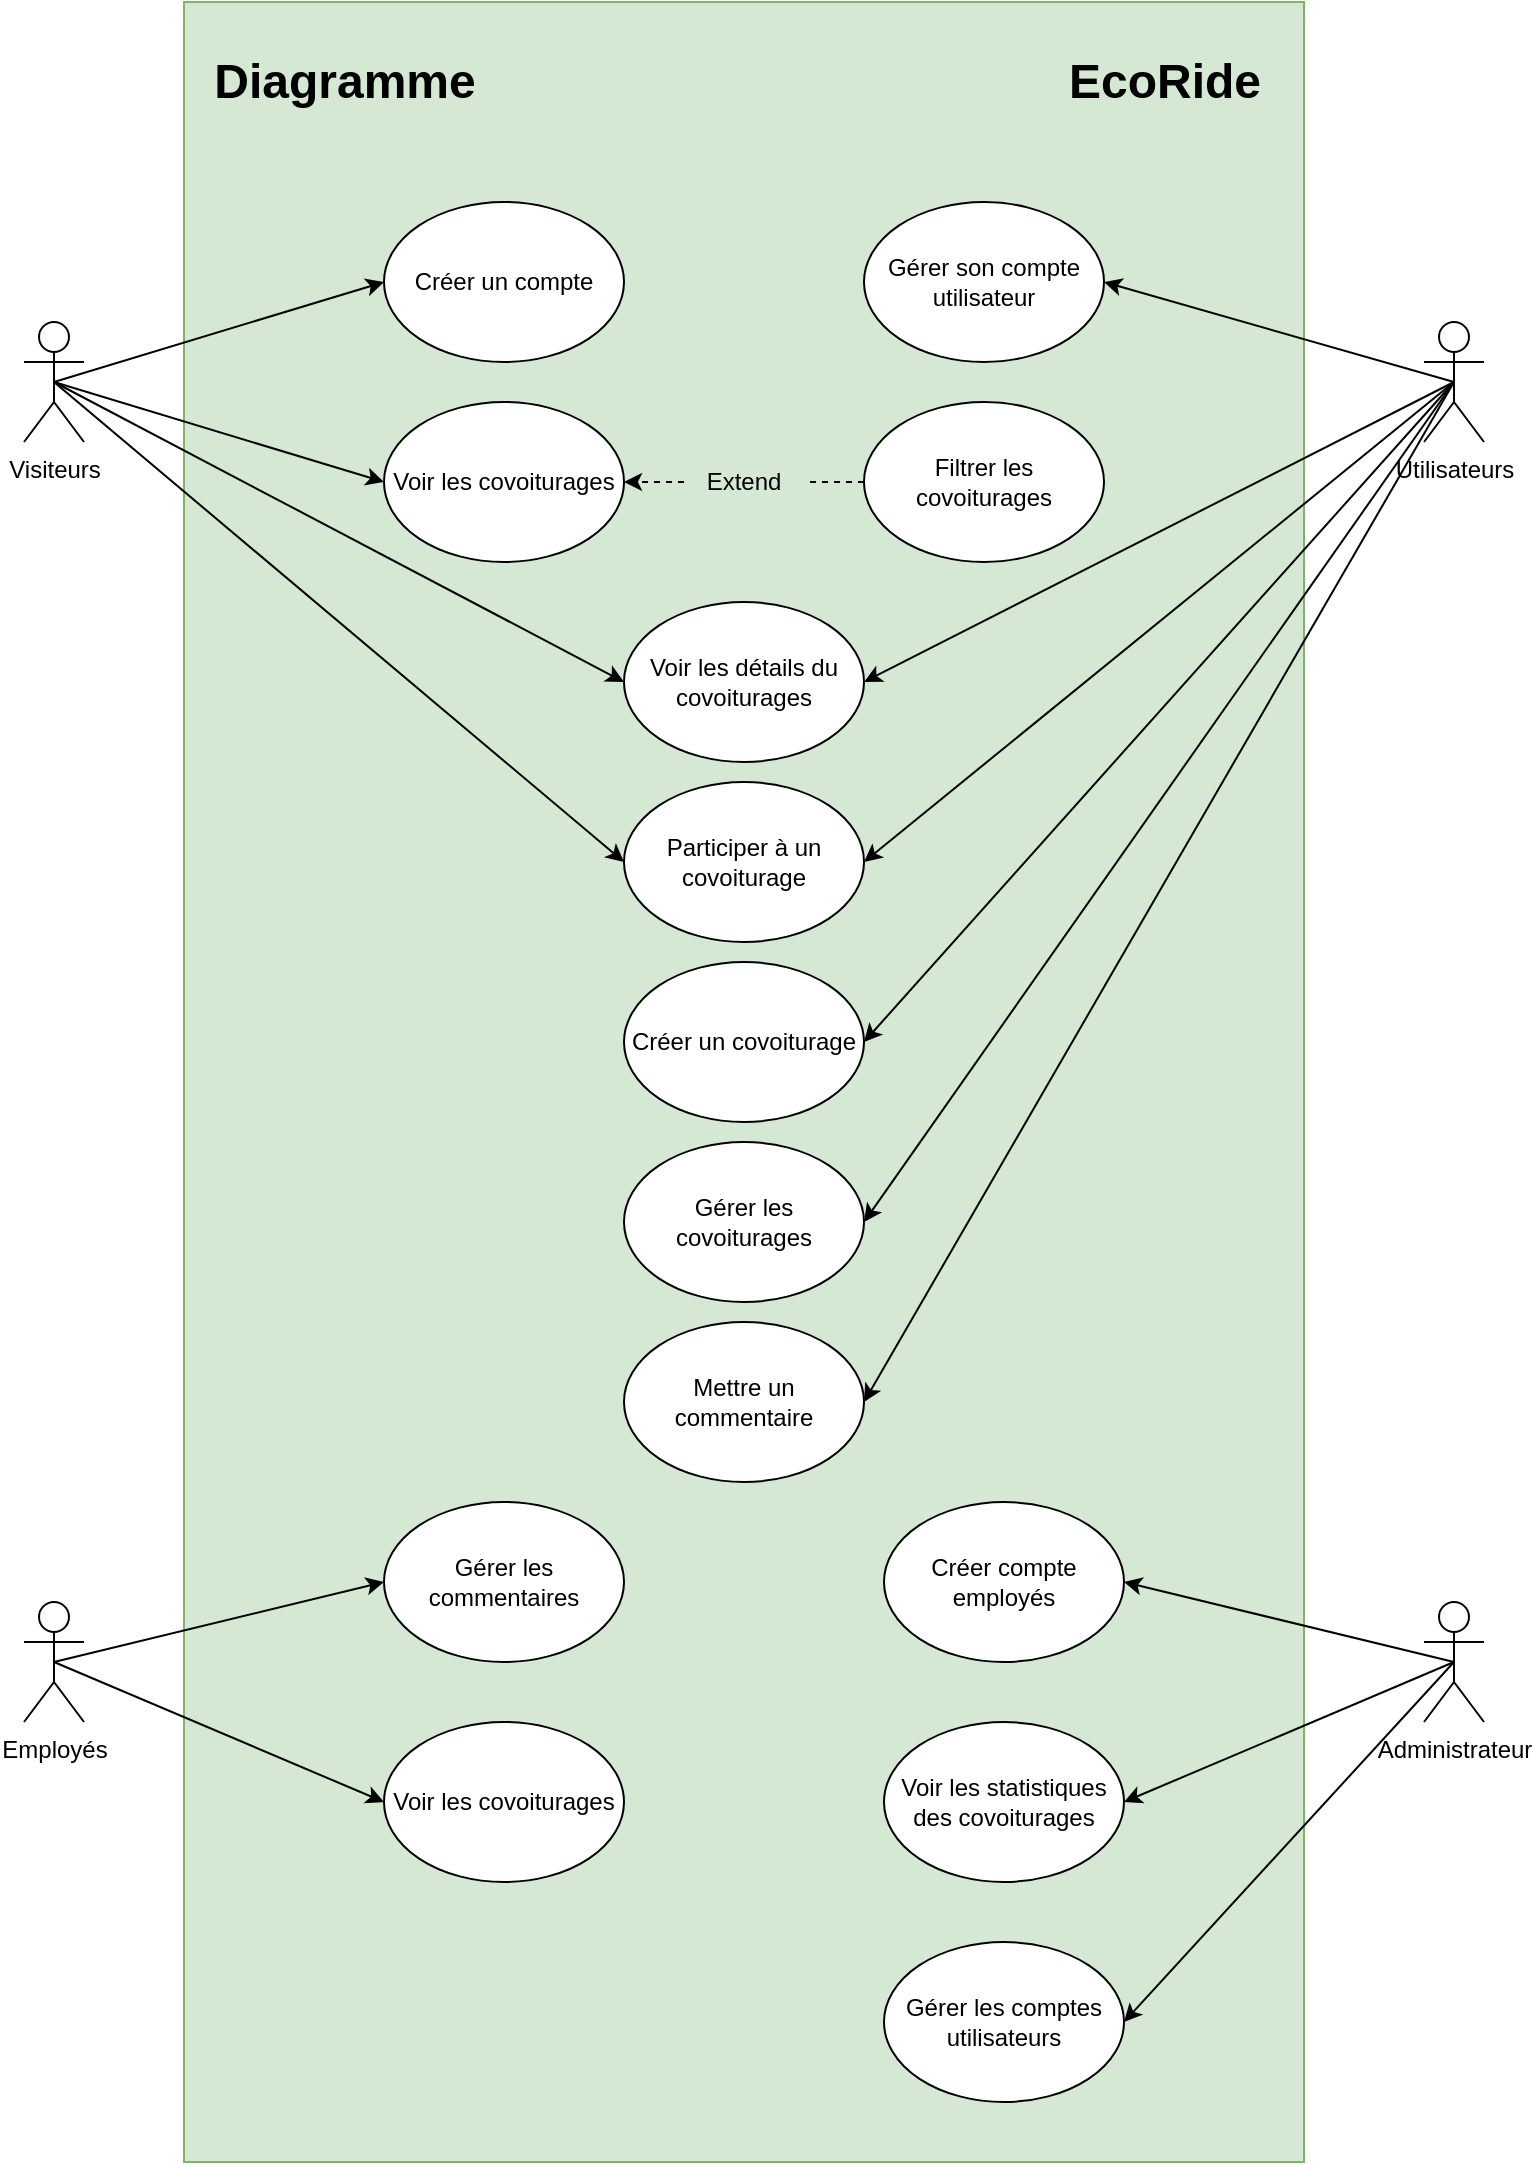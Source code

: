 <mxfile version="26.1.1">
  <diagram name="Page-1" id="bF96TFE8hs4x7LZTWJ2N">
    <mxGraphModel dx="1006" dy="585" grid="1" gridSize="10" guides="1" tooltips="1" connect="1" arrows="1" fold="1" page="1" pageScale="1" pageWidth="827" pageHeight="1169" math="0" shadow="0">
      <root>
        <mxCell id="0" />
        <mxCell id="1" parent="0" />
        <mxCell id="Abiv6Rj1oMwlsTEfeYQ6-1" value="" style="rounded=0;whiteSpace=wrap;html=1;fillColor=#d5e8d4;strokeColor=#82b366;" vertex="1" parent="1">
          <mxGeometry x="120" y="40" width="560" height="1080" as="geometry" />
        </mxCell>
        <mxCell id="Abiv6Rj1oMwlsTEfeYQ6-2" value="EcoRide" style="text;strokeColor=none;fillColor=none;html=1;fontSize=24;fontStyle=1;verticalAlign=middle;align=center;" vertex="1" parent="1">
          <mxGeometry x="560" y="60" width="100" height="40" as="geometry" />
        </mxCell>
        <mxCell id="Abiv6Rj1oMwlsTEfeYQ6-3" value="Diagramme" style="text;strokeColor=none;fillColor=none;html=1;fontSize=24;fontStyle=1;verticalAlign=middle;align=center;" vertex="1" parent="1">
          <mxGeometry x="150" y="60" width="100" height="40" as="geometry" />
        </mxCell>
        <mxCell id="Abiv6Rj1oMwlsTEfeYQ6-4" value="Visiteurs" style="shape=umlActor;verticalLabelPosition=bottom;verticalAlign=top;html=1;outlineConnect=0;" vertex="1" parent="1">
          <mxGeometry x="40" y="200" width="30" height="60" as="geometry" />
        </mxCell>
        <mxCell id="Abiv6Rj1oMwlsTEfeYQ6-6" value="Voir les covoiturages" style="ellipse;whiteSpace=wrap;html=1;" vertex="1" parent="1">
          <mxGeometry x="220" y="240" width="120" height="80" as="geometry" />
        </mxCell>
        <mxCell id="Abiv6Rj1oMwlsTEfeYQ6-10" value="" style="endArrow=classic;html=1;rounded=0;entryX=0;entryY=0.5;entryDx=0;entryDy=0;exitX=0.5;exitY=0.5;exitDx=0;exitDy=0;exitPerimeter=0;" edge="1" parent="1" source="Abiv6Rj1oMwlsTEfeYQ6-4" target="Abiv6Rj1oMwlsTEfeYQ6-6">
          <mxGeometry width="50" height="50" relative="1" as="geometry">
            <mxPoint x="390" y="380" as="sourcePoint" />
            <mxPoint x="440" y="330" as="targetPoint" />
          </mxGeometry>
        </mxCell>
        <mxCell id="Abiv6Rj1oMwlsTEfeYQ6-11" value="Filtrer les covoiturages" style="ellipse;whiteSpace=wrap;html=1;" vertex="1" parent="1">
          <mxGeometry x="460" y="240" width="120" height="80" as="geometry" />
        </mxCell>
        <mxCell id="Abiv6Rj1oMwlsTEfeYQ6-12" value="Voir les détails du covoiturages" style="ellipse;whiteSpace=wrap;html=1;" vertex="1" parent="1">
          <mxGeometry x="340" y="340" width="120" height="80" as="geometry" />
        </mxCell>
        <mxCell id="Abiv6Rj1oMwlsTEfeYQ6-30" style="rounded=0;orthogonalLoop=1;jettySize=auto;html=1;exitX=0.5;exitY=0.5;exitDx=0;exitDy=0;exitPerimeter=0;entryX=1;entryY=0.5;entryDx=0;entryDy=0;" edge="1" parent="1" source="Abiv6Rj1oMwlsTEfeYQ6-13" target="Abiv6Rj1oMwlsTEfeYQ6-27">
          <mxGeometry relative="1" as="geometry" />
        </mxCell>
        <mxCell id="Abiv6Rj1oMwlsTEfeYQ6-13" value="Utilisateurs" style="shape=umlActor;verticalLabelPosition=bottom;verticalAlign=top;html=1;outlineConnect=0;" vertex="1" parent="1">
          <mxGeometry x="740" y="200" width="30" height="60" as="geometry" />
        </mxCell>
        <mxCell id="Abiv6Rj1oMwlsTEfeYQ6-14" value="" style="endArrow=classic;html=1;rounded=0;exitX=0.5;exitY=0.5;exitDx=0;exitDy=0;exitPerimeter=0;entryX=1;entryY=0.5;entryDx=0;entryDy=0;" edge="1" parent="1" source="Abiv6Rj1oMwlsTEfeYQ6-13" target="Abiv6Rj1oMwlsTEfeYQ6-12">
          <mxGeometry width="50" height="50" relative="1" as="geometry">
            <mxPoint x="390" y="270" as="sourcePoint" />
            <mxPoint x="440" y="220" as="targetPoint" />
          </mxGeometry>
        </mxCell>
        <mxCell id="Abiv6Rj1oMwlsTEfeYQ6-15" value="" style="endArrow=classic;html=1;rounded=0;exitX=0.5;exitY=0.5;exitDx=0;exitDy=0;exitPerimeter=0;entryX=0;entryY=0.5;entryDx=0;entryDy=0;" edge="1" parent="1" source="Abiv6Rj1oMwlsTEfeYQ6-4" target="Abiv6Rj1oMwlsTEfeYQ6-12">
          <mxGeometry width="50" height="50" relative="1" as="geometry">
            <mxPoint x="390" y="270" as="sourcePoint" />
            <mxPoint x="440" y="220" as="targetPoint" />
          </mxGeometry>
        </mxCell>
        <mxCell id="Abiv6Rj1oMwlsTEfeYQ6-16" value="" style="endArrow=classic;html=1;rounded=0;entryX=1;entryY=0.5;entryDx=0;entryDy=0;exitX=0;exitY=0.5;exitDx=0;exitDy=0;dashed=1;" edge="1" parent="1" source="Abiv6Rj1oMwlsTEfeYQ6-17" target="Abiv6Rj1oMwlsTEfeYQ6-6">
          <mxGeometry width="50" height="50" relative="1" as="geometry">
            <mxPoint x="390" y="270" as="sourcePoint" />
            <mxPoint x="440" y="220" as="targetPoint" />
          </mxGeometry>
        </mxCell>
        <mxCell id="Abiv6Rj1oMwlsTEfeYQ6-18" value="" style="endArrow=none;html=1;rounded=0;entryX=1;entryY=0.5;entryDx=0;entryDy=0;exitX=0;exitY=0.5;exitDx=0;exitDy=0;dashed=1;startFill=0;" edge="1" parent="1" source="Abiv6Rj1oMwlsTEfeYQ6-11" target="Abiv6Rj1oMwlsTEfeYQ6-17">
          <mxGeometry width="50" height="50" relative="1" as="geometry">
            <mxPoint x="430" y="170" as="sourcePoint" />
            <mxPoint x="320" y="170" as="targetPoint" />
          </mxGeometry>
        </mxCell>
        <mxCell id="Abiv6Rj1oMwlsTEfeYQ6-17" value="Extend" style="text;html=1;align=center;verticalAlign=middle;whiteSpace=wrap;rounded=0;" vertex="1" parent="1">
          <mxGeometry x="370" y="265" width="60" height="30" as="geometry" />
        </mxCell>
        <mxCell id="Abiv6Rj1oMwlsTEfeYQ6-19" value="Participer à un covoiturage" style="ellipse;whiteSpace=wrap;html=1;" vertex="1" parent="1">
          <mxGeometry x="340" y="430" width="120" height="80" as="geometry" />
        </mxCell>
        <mxCell id="Abiv6Rj1oMwlsTEfeYQ6-20" value="" style="endArrow=classic;html=1;rounded=0;exitX=0.5;exitY=0.5;exitDx=0;exitDy=0;exitPerimeter=0;entryX=1;entryY=0.5;entryDx=0;entryDy=0;" edge="1" parent="1" source="Abiv6Rj1oMwlsTEfeYQ6-13" target="Abiv6Rj1oMwlsTEfeYQ6-19">
          <mxGeometry width="50" height="50" relative="1" as="geometry">
            <mxPoint x="390" y="270" as="sourcePoint" />
            <mxPoint x="440" y="220" as="targetPoint" />
          </mxGeometry>
        </mxCell>
        <mxCell id="Abiv6Rj1oMwlsTEfeYQ6-21" value="" style="endArrow=classic;html=1;rounded=0;exitX=0.5;exitY=0.5;exitDx=0;exitDy=0;exitPerimeter=0;entryX=0;entryY=0.5;entryDx=0;entryDy=0;" edge="1" parent="1" source="Abiv6Rj1oMwlsTEfeYQ6-4" target="Abiv6Rj1oMwlsTEfeYQ6-19">
          <mxGeometry width="50" height="50" relative="1" as="geometry">
            <mxPoint x="390" y="270" as="sourcePoint" />
            <mxPoint x="440" y="220" as="targetPoint" />
          </mxGeometry>
        </mxCell>
        <mxCell id="Abiv6Rj1oMwlsTEfeYQ6-23" value="Créer un compte" style="ellipse;whiteSpace=wrap;html=1;" vertex="1" parent="1">
          <mxGeometry x="220" y="140" width="120" height="80" as="geometry" />
        </mxCell>
        <mxCell id="Abiv6Rj1oMwlsTEfeYQ6-24" value="" style="endArrow=classic;html=1;rounded=0;exitX=0.5;exitY=0.5;exitDx=0;exitDy=0;exitPerimeter=0;entryX=0;entryY=0.5;entryDx=0;entryDy=0;" edge="1" parent="1" source="Abiv6Rj1oMwlsTEfeYQ6-4" target="Abiv6Rj1oMwlsTEfeYQ6-23">
          <mxGeometry width="50" height="50" relative="1" as="geometry">
            <mxPoint x="390" y="270" as="sourcePoint" />
            <mxPoint x="440" y="220" as="targetPoint" />
          </mxGeometry>
        </mxCell>
        <mxCell id="Abiv6Rj1oMwlsTEfeYQ6-25" value="Gérer son compte utilisateur" style="ellipse;whiteSpace=wrap;html=1;" vertex="1" parent="1">
          <mxGeometry x="460" y="140" width="120" height="80" as="geometry" />
        </mxCell>
        <mxCell id="Abiv6Rj1oMwlsTEfeYQ6-26" value="" style="endArrow=classic;html=1;rounded=0;entryX=1;entryY=0.5;entryDx=0;entryDy=0;exitX=0.5;exitY=0.5;exitDx=0;exitDy=0;exitPerimeter=0;" edge="1" parent="1" source="Abiv6Rj1oMwlsTEfeYQ6-13" target="Abiv6Rj1oMwlsTEfeYQ6-25">
          <mxGeometry width="50" height="50" relative="1" as="geometry">
            <mxPoint x="390" y="300" as="sourcePoint" />
            <mxPoint x="440" y="250" as="targetPoint" />
          </mxGeometry>
        </mxCell>
        <mxCell id="Abiv6Rj1oMwlsTEfeYQ6-27" value="Créer un covoiturage" style="ellipse;whiteSpace=wrap;html=1;" vertex="1" parent="1">
          <mxGeometry x="340" y="520" width="120" height="80" as="geometry" />
        </mxCell>
        <mxCell id="Abiv6Rj1oMwlsTEfeYQ6-28" value="Gérer les covoiturages" style="ellipse;whiteSpace=wrap;html=1;" vertex="1" parent="1">
          <mxGeometry x="340" y="610" width="120" height="80" as="geometry" />
        </mxCell>
        <mxCell id="Abiv6Rj1oMwlsTEfeYQ6-29" value="Mettre un commentaire" style="ellipse;whiteSpace=wrap;html=1;" vertex="1" parent="1">
          <mxGeometry x="340" y="700" width="120" height="80" as="geometry" />
        </mxCell>
        <mxCell id="Abiv6Rj1oMwlsTEfeYQ6-31" value="" style="endArrow=classic;html=1;rounded=0;exitX=0.5;exitY=0.5;exitDx=0;exitDy=0;exitPerimeter=0;entryX=1;entryY=0.5;entryDx=0;entryDy=0;" edge="1" parent="1" source="Abiv6Rj1oMwlsTEfeYQ6-13" target="Abiv6Rj1oMwlsTEfeYQ6-28">
          <mxGeometry width="50" height="50" relative="1" as="geometry">
            <mxPoint x="390" y="520" as="sourcePoint" />
            <mxPoint x="440" y="470" as="targetPoint" />
          </mxGeometry>
        </mxCell>
        <mxCell id="Abiv6Rj1oMwlsTEfeYQ6-32" value="" style="endArrow=classic;html=1;rounded=0;exitX=0.5;exitY=0.5;exitDx=0;exitDy=0;exitPerimeter=0;entryX=1;entryY=0.5;entryDx=0;entryDy=0;" edge="1" parent="1" source="Abiv6Rj1oMwlsTEfeYQ6-13" target="Abiv6Rj1oMwlsTEfeYQ6-29">
          <mxGeometry width="50" height="50" relative="1" as="geometry">
            <mxPoint x="390" y="520" as="sourcePoint" />
            <mxPoint x="440" y="470" as="targetPoint" />
          </mxGeometry>
        </mxCell>
        <mxCell id="Abiv6Rj1oMwlsTEfeYQ6-33" value="Employés" style="shape=umlActor;verticalLabelPosition=bottom;verticalAlign=top;html=1;outlineConnect=0;" vertex="1" parent="1">
          <mxGeometry x="40" y="840" width="30" height="60" as="geometry" />
        </mxCell>
        <mxCell id="Abiv6Rj1oMwlsTEfeYQ6-34" value="Gérer les commentaires" style="ellipse;whiteSpace=wrap;html=1;" vertex="1" parent="1">
          <mxGeometry x="220" y="790" width="120" height="80" as="geometry" />
        </mxCell>
        <mxCell id="Abiv6Rj1oMwlsTEfeYQ6-35" value="Voir les covoiturages" style="ellipse;whiteSpace=wrap;html=1;" vertex="1" parent="1">
          <mxGeometry x="220" y="900" width="120" height="80" as="geometry" />
        </mxCell>
        <mxCell id="Abiv6Rj1oMwlsTEfeYQ6-36" value="" style="endArrow=classic;html=1;rounded=0;exitX=0.5;exitY=0.5;exitDx=0;exitDy=0;exitPerimeter=0;entryX=0;entryY=0.5;entryDx=0;entryDy=0;" edge="1" parent="1" source="Abiv6Rj1oMwlsTEfeYQ6-33" target="Abiv6Rj1oMwlsTEfeYQ6-34">
          <mxGeometry width="50" height="50" relative="1" as="geometry">
            <mxPoint x="390" y="920" as="sourcePoint" />
            <mxPoint x="440" y="870" as="targetPoint" />
          </mxGeometry>
        </mxCell>
        <mxCell id="Abiv6Rj1oMwlsTEfeYQ6-37" value="" style="endArrow=classic;html=1;rounded=0;exitX=0.5;exitY=0.5;exitDx=0;exitDy=0;exitPerimeter=0;entryX=0;entryY=0.5;entryDx=0;entryDy=0;" edge="1" parent="1" source="Abiv6Rj1oMwlsTEfeYQ6-33" target="Abiv6Rj1oMwlsTEfeYQ6-35">
          <mxGeometry width="50" height="50" relative="1" as="geometry">
            <mxPoint x="390" y="920" as="sourcePoint" />
            <mxPoint x="440" y="870" as="targetPoint" />
          </mxGeometry>
        </mxCell>
        <mxCell id="Abiv6Rj1oMwlsTEfeYQ6-38" value="Administrateur" style="shape=umlActor;verticalLabelPosition=bottom;verticalAlign=top;html=1;outlineConnect=0;" vertex="1" parent="1">
          <mxGeometry x="740" y="840" width="30" height="60" as="geometry" />
        </mxCell>
        <mxCell id="Abiv6Rj1oMwlsTEfeYQ6-39" value="Créer compte employés" style="ellipse;whiteSpace=wrap;html=1;" vertex="1" parent="1">
          <mxGeometry x="470" y="790" width="120" height="80" as="geometry" />
        </mxCell>
        <mxCell id="Abiv6Rj1oMwlsTEfeYQ6-40" value="Voir les statistiques des covoiturages" style="ellipse;whiteSpace=wrap;html=1;" vertex="1" parent="1">
          <mxGeometry x="470" y="900" width="120" height="80" as="geometry" />
        </mxCell>
        <mxCell id="Abiv6Rj1oMwlsTEfeYQ6-41" value="Gérer les comptes utilisateurs" style="ellipse;whiteSpace=wrap;html=1;" vertex="1" parent="1">
          <mxGeometry x="470" y="1010" width="120" height="80" as="geometry" />
        </mxCell>
        <mxCell id="Abiv6Rj1oMwlsTEfeYQ6-42" value="" style="endArrow=classic;html=1;rounded=0;exitX=0.5;exitY=0.5;exitDx=0;exitDy=0;exitPerimeter=0;entryX=1;entryY=0.5;entryDx=0;entryDy=0;" edge="1" parent="1" source="Abiv6Rj1oMwlsTEfeYQ6-38" target="Abiv6Rj1oMwlsTEfeYQ6-39">
          <mxGeometry width="50" height="50" relative="1" as="geometry">
            <mxPoint x="390" y="920" as="sourcePoint" />
            <mxPoint x="440" y="870" as="targetPoint" />
          </mxGeometry>
        </mxCell>
        <mxCell id="Abiv6Rj1oMwlsTEfeYQ6-43" value="" style="endArrow=classic;html=1;rounded=0;exitX=0.5;exitY=0.5;exitDx=0;exitDy=0;exitPerimeter=0;entryX=1;entryY=0.5;entryDx=0;entryDy=0;" edge="1" parent="1" source="Abiv6Rj1oMwlsTEfeYQ6-38" target="Abiv6Rj1oMwlsTEfeYQ6-40">
          <mxGeometry width="50" height="50" relative="1" as="geometry">
            <mxPoint x="390" y="920" as="sourcePoint" />
            <mxPoint x="440" y="870" as="targetPoint" />
          </mxGeometry>
        </mxCell>
        <mxCell id="Abiv6Rj1oMwlsTEfeYQ6-44" value="" style="endArrow=classic;html=1;rounded=0;exitX=0.5;exitY=0.5;exitDx=0;exitDy=0;exitPerimeter=0;entryX=1;entryY=0.5;entryDx=0;entryDy=0;" edge="1" parent="1" source="Abiv6Rj1oMwlsTEfeYQ6-38" target="Abiv6Rj1oMwlsTEfeYQ6-41">
          <mxGeometry width="50" height="50" relative="1" as="geometry">
            <mxPoint x="390" y="920" as="sourcePoint" />
            <mxPoint x="440" y="870" as="targetPoint" />
          </mxGeometry>
        </mxCell>
      </root>
    </mxGraphModel>
  </diagram>
</mxfile>
